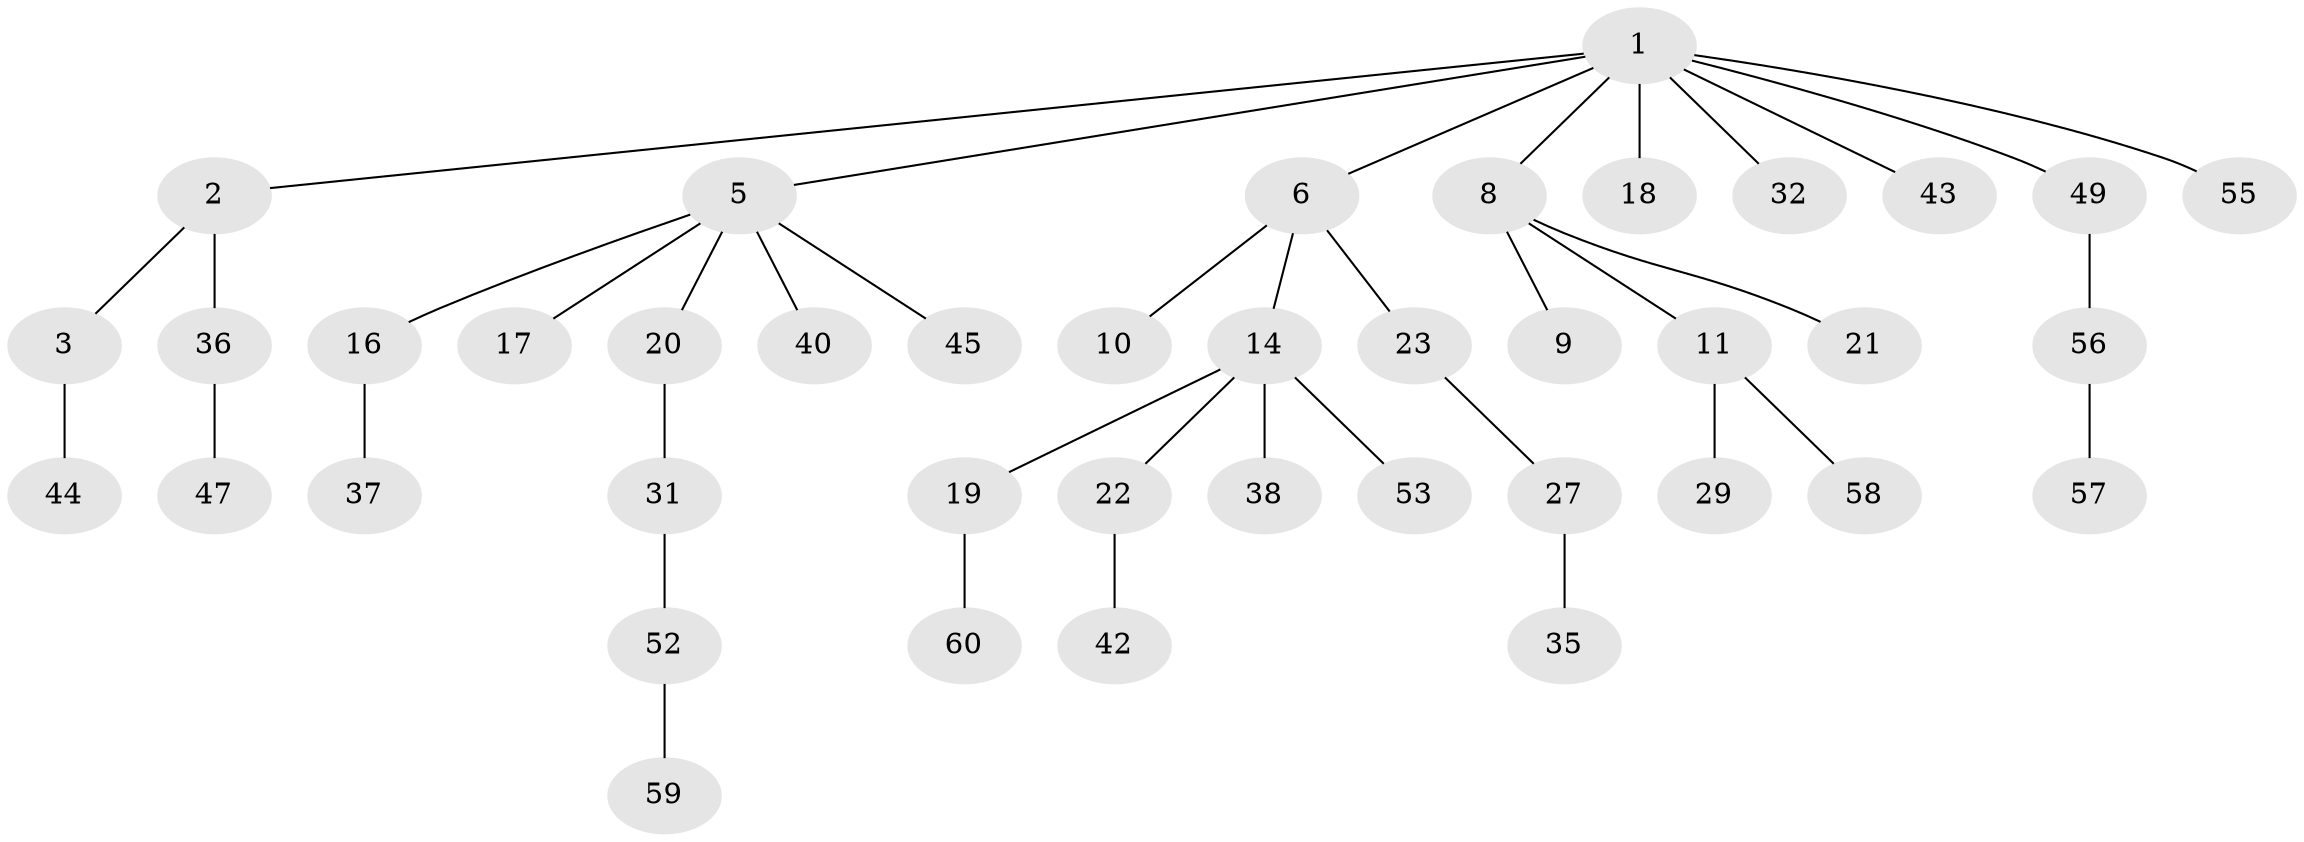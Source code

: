 // original degree distribution, {3: 0.09230769230769231, 2: 0.38461538461538464, 8: 0.015384615384615385, 6: 0.015384615384615385, 5: 0.03076923076923077, 4: 0.03076923076923077, 1: 0.4307692307692308}
// Generated by graph-tools (version 1.1) at 2025/42/03/06/25 10:42:03]
// undirected, 41 vertices, 40 edges
graph export_dot {
graph [start="1"]
  node [color=gray90,style=filled];
  1 [super="+4"];
  2 [super="+25"];
  3 [super="+24"];
  5 [super="+7"];
  6 [super="+34"];
  8;
  9 [super="+13"];
  10 [super="+12"];
  11 [super="+30"];
  14 [super="+15"];
  16 [super="+64"];
  17 [super="+41"];
  18;
  19 [super="+33"];
  20 [super="+28"];
  21 [super="+39"];
  22 [super="+26"];
  23 [super="+61"];
  27;
  29 [super="+50"];
  31 [super="+51"];
  32;
  35 [super="+54"];
  36;
  37;
  38;
  40;
  42;
  43 [super="+46"];
  44;
  45;
  47 [super="+48"];
  49;
  52;
  53 [super="+63"];
  55;
  56 [super="+65"];
  57;
  58;
  59;
  60 [super="+62"];
  1 -- 2;
  1 -- 55;
  1 -- 32;
  1 -- 5;
  1 -- 6;
  1 -- 8;
  1 -- 43;
  1 -- 49;
  1 -- 18;
  2 -- 3;
  2 -- 36;
  3 -- 44;
  5 -- 16;
  5 -- 17;
  5 -- 20;
  5 -- 40;
  5 -- 45;
  6 -- 10;
  6 -- 14;
  6 -- 23;
  8 -- 9;
  8 -- 11;
  8 -- 21;
  11 -- 29;
  11 -- 58;
  14 -- 19;
  14 -- 22;
  14 -- 38;
  14 -- 53;
  16 -- 37;
  19 -- 60;
  20 -- 31;
  22 -- 42;
  23 -- 27;
  27 -- 35;
  31 -- 52;
  36 -- 47;
  49 -- 56;
  52 -- 59;
  56 -- 57;
}
